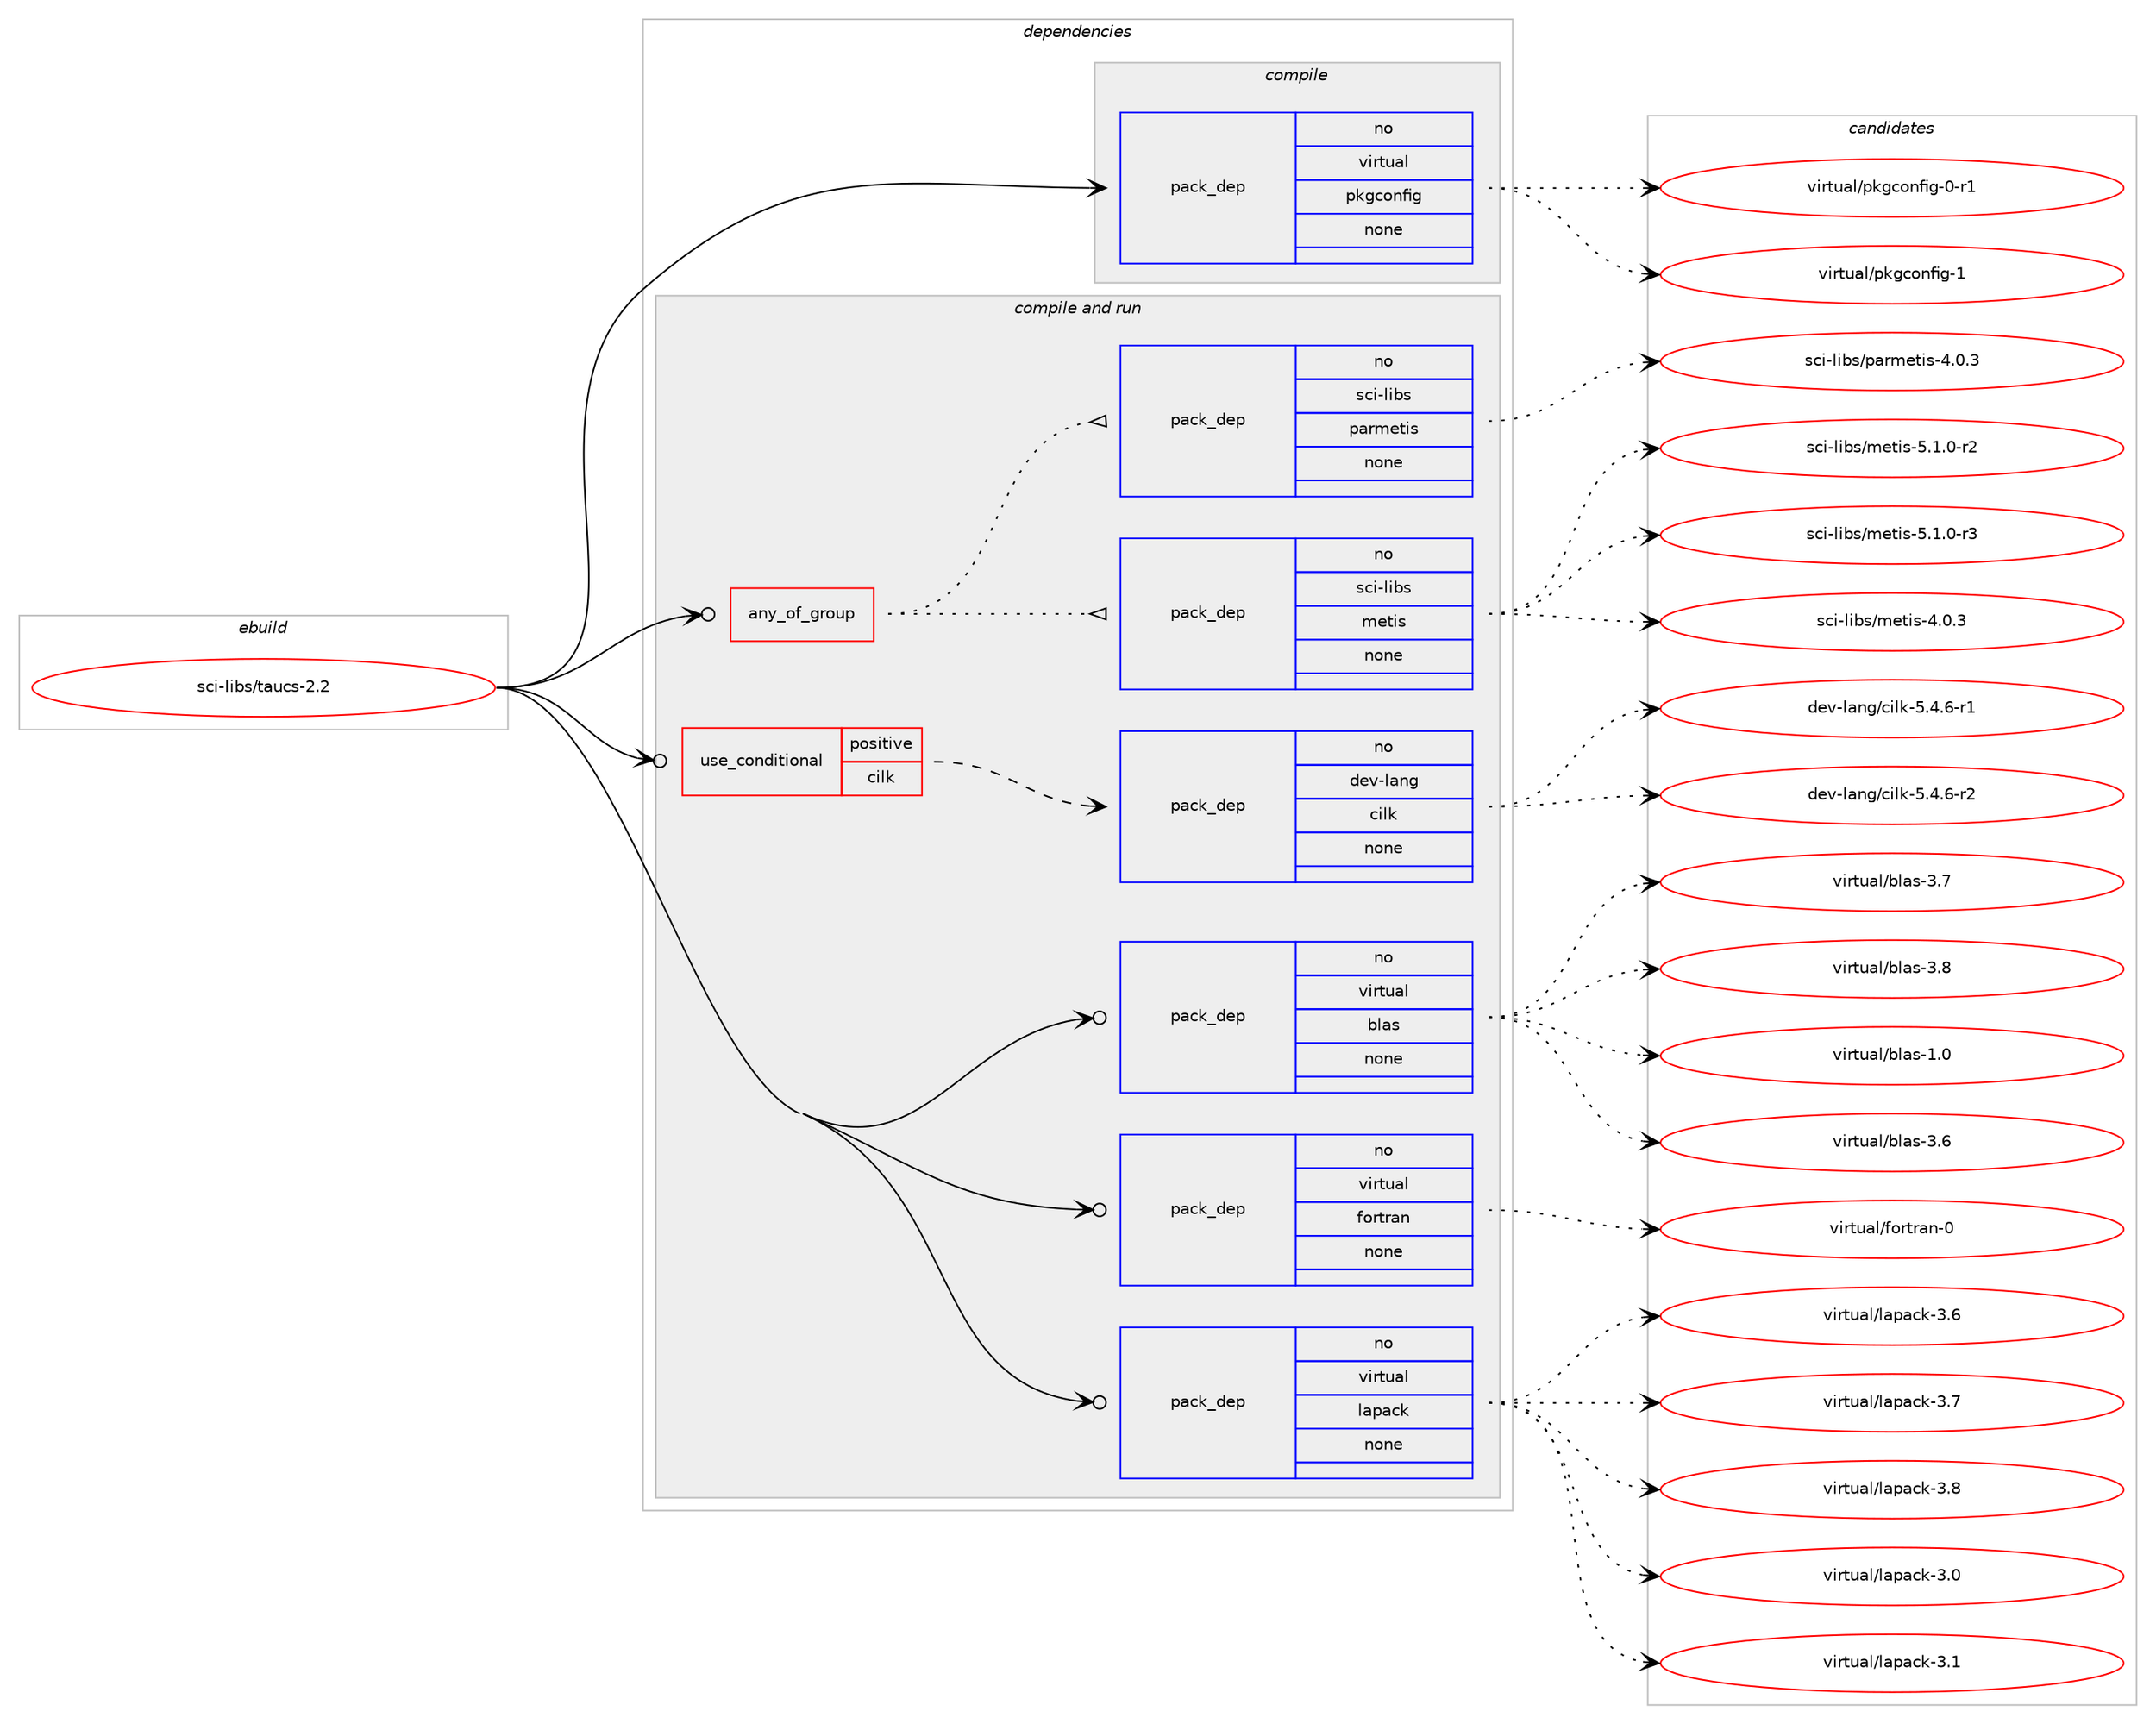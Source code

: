 digraph prolog {

# *************
# Graph options
# *************

newrank=true;
concentrate=true;
compound=true;
graph [rankdir=LR,fontname=Helvetica,fontsize=10,ranksep=1.5];#, ranksep=2.5, nodesep=0.2];
edge  [arrowhead=vee];
node  [fontname=Helvetica,fontsize=10];

# **********
# The ebuild
# **********

subgraph cluster_leftcol {
color=gray;
rank=same;
label=<<i>ebuild</i>>;
id [label="sci-libs/taucs-2.2", color=red, width=4, href="../sci-libs/taucs-2.2.svg"];
}

# ****************
# The dependencies
# ****************

subgraph cluster_midcol {
color=gray;
label=<<i>dependencies</i>>;
subgraph cluster_compile {
fillcolor="#eeeeee";
style=filled;
label=<<i>compile</i>>;
subgraph pack635974 {
dependency859991 [label=<<TABLE BORDER="0" CELLBORDER="1" CELLSPACING="0" CELLPADDING="4" WIDTH="220"><TR><TD ROWSPAN="6" CELLPADDING="30">pack_dep</TD></TR><TR><TD WIDTH="110">no</TD></TR><TR><TD>virtual</TD></TR><TR><TD>pkgconfig</TD></TR><TR><TD>none</TD></TR><TR><TD></TD></TR></TABLE>>, shape=none, color=blue];
}
id:e -> dependency859991:w [weight=20,style="solid",arrowhead="vee"];
}
subgraph cluster_compileandrun {
fillcolor="#eeeeee";
style=filled;
label=<<i>compile and run</i>>;
subgraph any14686 {
dependency859992 [label=<<TABLE BORDER="0" CELLBORDER="1" CELLSPACING="0" CELLPADDING="4"><TR><TD CELLPADDING="10">any_of_group</TD></TR></TABLE>>, shape=none, color=red];subgraph pack635975 {
dependency859993 [label=<<TABLE BORDER="0" CELLBORDER="1" CELLSPACING="0" CELLPADDING="4" WIDTH="220"><TR><TD ROWSPAN="6" CELLPADDING="30">pack_dep</TD></TR><TR><TD WIDTH="110">no</TD></TR><TR><TD>sci-libs</TD></TR><TR><TD>metis</TD></TR><TR><TD>none</TD></TR><TR><TD></TD></TR></TABLE>>, shape=none, color=blue];
}
dependency859992:e -> dependency859993:w [weight=20,style="dotted",arrowhead="oinv"];
subgraph pack635976 {
dependency859994 [label=<<TABLE BORDER="0" CELLBORDER="1" CELLSPACING="0" CELLPADDING="4" WIDTH="220"><TR><TD ROWSPAN="6" CELLPADDING="30">pack_dep</TD></TR><TR><TD WIDTH="110">no</TD></TR><TR><TD>sci-libs</TD></TR><TR><TD>parmetis</TD></TR><TR><TD>none</TD></TR><TR><TD></TD></TR></TABLE>>, shape=none, color=blue];
}
dependency859992:e -> dependency859994:w [weight=20,style="dotted",arrowhead="oinv"];
}
id:e -> dependency859992:w [weight=20,style="solid",arrowhead="odotvee"];
subgraph cond208822 {
dependency859995 [label=<<TABLE BORDER="0" CELLBORDER="1" CELLSPACING="0" CELLPADDING="4"><TR><TD ROWSPAN="3" CELLPADDING="10">use_conditional</TD></TR><TR><TD>positive</TD></TR><TR><TD>cilk</TD></TR></TABLE>>, shape=none, color=red];
subgraph pack635977 {
dependency859996 [label=<<TABLE BORDER="0" CELLBORDER="1" CELLSPACING="0" CELLPADDING="4" WIDTH="220"><TR><TD ROWSPAN="6" CELLPADDING="30">pack_dep</TD></TR><TR><TD WIDTH="110">no</TD></TR><TR><TD>dev-lang</TD></TR><TR><TD>cilk</TD></TR><TR><TD>none</TD></TR><TR><TD></TD></TR></TABLE>>, shape=none, color=blue];
}
dependency859995:e -> dependency859996:w [weight=20,style="dashed",arrowhead="vee"];
}
id:e -> dependency859995:w [weight=20,style="solid",arrowhead="odotvee"];
subgraph pack635978 {
dependency859997 [label=<<TABLE BORDER="0" CELLBORDER="1" CELLSPACING="0" CELLPADDING="4" WIDTH="220"><TR><TD ROWSPAN="6" CELLPADDING="30">pack_dep</TD></TR><TR><TD WIDTH="110">no</TD></TR><TR><TD>virtual</TD></TR><TR><TD>blas</TD></TR><TR><TD>none</TD></TR><TR><TD></TD></TR></TABLE>>, shape=none, color=blue];
}
id:e -> dependency859997:w [weight=20,style="solid",arrowhead="odotvee"];
subgraph pack635979 {
dependency859998 [label=<<TABLE BORDER="0" CELLBORDER="1" CELLSPACING="0" CELLPADDING="4" WIDTH="220"><TR><TD ROWSPAN="6" CELLPADDING="30">pack_dep</TD></TR><TR><TD WIDTH="110">no</TD></TR><TR><TD>virtual</TD></TR><TR><TD>fortran</TD></TR><TR><TD>none</TD></TR><TR><TD></TD></TR></TABLE>>, shape=none, color=blue];
}
id:e -> dependency859998:w [weight=20,style="solid",arrowhead="odotvee"];
subgraph pack635980 {
dependency859999 [label=<<TABLE BORDER="0" CELLBORDER="1" CELLSPACING="0" CELLPADDING="4" WIDTH="220"><TR><TD ROWSPAN="6" CELLPADDING="30">pack_dep</TD></TR><TR><TD WIDTH="110">no</TD></TR><TR><TD>virtual</TD></TR><TR><TD>lapack</TD></TR><TR><TD>none</TD></TR><TR><TD></TD></TR></TABLE>>, shape=none, color=blue];
}
id:e -> dependency859999:w [weight=20,style="solid",arrowhead="odotvee"];
}
subgraph cluster_run {
fillcolor="#eeeeee";
style=filled;
label=<<i>run</i>>;
}
}

# **************
# The candidates
# **************

subgraph cluster_choices {
rank=same;
color=gray;
label=<<i>candidates</i>>;

subgraph choice635974 {
color=black;
nodesep=1;
choice11810511411611797108471121071039911111010210510345484511449 [label="virtual/pkgconfig-0-r1", color=red, width=4,href="../virtual/pkgconfig-0-r1.svg"];
choice1181051141161179710847112107103991111101021051034549 [label="virtual/pkgconfig-1", color=red, width=4,href="../virtual/pkgconfig-1.svg"];
dependency859991:e -> choice11810511411611797108471121071039911111010210510345484511449:w [style=dotted,weight="100"];
dependency859991:e -> choice1181051141161179710847112107103991111101021051034549:w [style=dotted,weight="100"];
}
subgraph choice635975 {
color=black;
nodesep=1;
choice11599105451081059811547109101116105115455246484651 [label="sci-libs/metis-4.0.3", color=red, width=4,href="../sci-libs/metis-4.0.3.svg"];
choice115991054510810598115471091011161051154553464946484511450 [label="sci-libs/metis-5.1.0-r2", color=red, width=4,href="../sci-libs/metis-5.1.0-r2.svg"];
choice115991054510810598115471091011161051154553464946484511451 [label="sci-libs/metis-5.1.0-r3", color=red, width=4,href="../sci-libs/metis-5.1.0-r3.svg"];
dependency859993:e -> choice11599105451081059811547109101116105115455246484651:w [style=dotted,weight="100"];
dependency859993:e -> choice115991054510810598115471091011161051154553464946484511450:w [style=dotted,weight="100"];
dependency859993:e -> choice115991054510810598115471091011161051154553464946484511451:w [style=dotted,weight="100"];
}
subgraph choice635976 {
color=black;
nodesep=1;
choice1159910545108105981154711297114109101116105115455246484651 [label="sci-libs/parmetis-4.0.3", color=red, width=4,href="../sci-libs/parmetis-4.0.3.svg"];
dependency859994:e -> choice1159910545108105981154711297114109101116105115455246484651:w [style=dotted,weight="100"];
}
subgraph choice635977 {
color=black;
nodesep=1;
choice100101118451089711010347991051081074553465246544511449 [label="dev-lang/cilk-5.4.6-r1", color=red, width=4,href="../dev-lang/cilk-5.4.6-r1.svg"];
choice100101118451089711010347991051081074553465246544511450 [label="dev-lang/cilk-5.4.6-r2", color=red, width=4,href="../dev-lang/cilk-5.4.6-r2.svg"];
dependency859996:e -> choice100101118451089711010347991051081074553465246544511449:w [style=dotted,weight="100"];
dependency859996:e -> choice100101118451089711010347991051081074553465246544511450:w [style=dotted,weight="100"];
}
subgraph choice635978 {
color=black;
nodesep=1;
choice1181051141161179710847981089711545494648 [label="virtual/blas-1.0", color=red, width=4,href="../virtual/blas-1.0.svg"];
choice1181051141161179710847981089711545514654 [label="virtual/blas-3.6", color=red, width=4,href="../virtual/blas-3.6.svg"];
choice1181051141161179710847981089711545514655 [label="virtual/blas-3.7", color=red, width=4,href="../virtual/blas-3.7.svg"];
choice1181051141161179710847981089711545514656 [label="virtual/blas-3.8", color=red, width=4,href="../virtual/blas-3.8.svg"];
dependency859997:e -> choice1181051141161179710847981089711545494648:w [style=dotted,weight="100"];
dependency859997:e -> choice1181051141161179710847981089711545514654:w [style=dotted,weight="100"];
dependency859997:e -> choice1181051141161179710847981089711545514655:w [style=dotted,weight="100"];
dependency859997:e -> choice1181051141161179710847981089711545514656:w [style=dotted,weight="100"];
}
subgraph choice635979 {
color=black;
nodesep=1;
choice1181051141161179710847102111114116114971104548 [label="virtual/fortran-0", color=red, width=4,href="../virtual/fortran-0.svg"];
dependency859998:e -> choice1181051141161179710847102111114116114971104548:w [style=dotted,weight="100"];
}
subgraph choice635980 {
color=black;
nodesep=1;
choice118105114116117971084710897112979910745514648 [label="virtual/lapack-3.0", color=red, width=4,href="../virtual/lapack-3.0.svg"];
choice118105114116117971084710897112979910745514649 [label="virtual/lapack-3.1", color=red, width=4,href="../virtual/lapack-3.1.svg"];
choice118105114116117971084710897112979910745514654 [label="virtual/lapack-3.6", color=red, width=4,href="../virtual/lapack-3.6.svg"];
choice118105114116117971084710897112979910745514655 [label="virtual/lapack-3.7", color=red, width=4,href="../virtual/lapack-3.7.svg"];
choice118105114116117971084710897112979910745514656 [label="virtual/lapack-3.8", color=red, width=4,href="../virtual/lapack-3.8.svg"];
dependency859999:e -> choice118105114116117971084710897112979910745514648:w [style=dotted,weight="100"];
dependency859999:e -> choice118105114116117971084710897112979910745514649:w [style=dotted,weight="100"];
dependency859999:e -> choice118105114116117971084710897112979910745514654:w [style=dotted,weight="100"];
dependency859999:e -> choice118105114116117971084710897112979910745514655:w [style=dotted,weight="100"];
dependency859999:e -> choice118105114116117971084710897112979910745514656:w [style=dotted,weight="100"];
}
}

}
